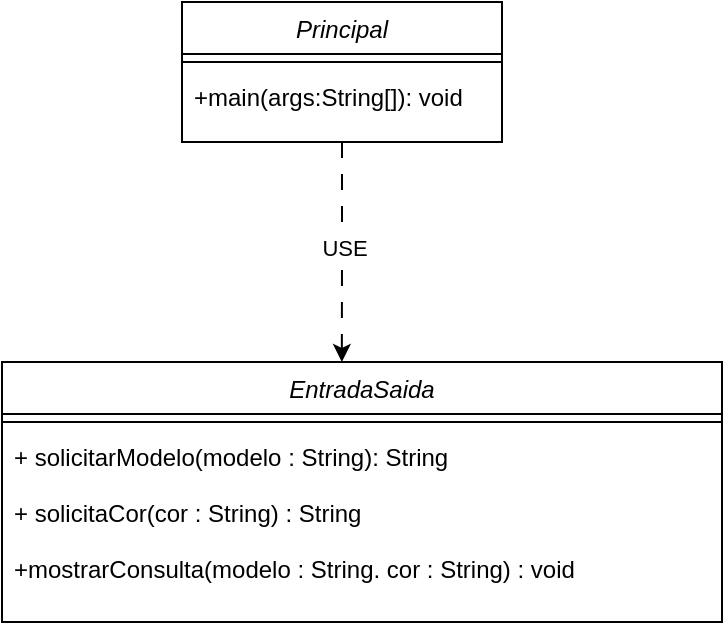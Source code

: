 <mxfile version="23.1.8" type="google" pages="5">
  <diagram name="FabricaDeCarroV1" id="ha0qK6xdIMPN2h3x4_GF">
    <mxGraphModel grid="1" page="1" gridSize="10" guides="1" tooltips="1" connect="1" arrows="1" fold="1" pageScale="1" pageWidth="827" pageHeight="1169" math="0" shadow="0">
      <root>
        <mxCell id="0" />
        <mxCell id="1" parent="0" />
        <mxCell id="my11CwH_pzLGxoa-utFC-1" value="Principal" style="swimlane;fontStyle=2;align=center;verticalAlign=top;childLayout=stackLayout;horizontal=1;startSize=26;horizontalStack=0;resizeParent=1;resizeLast=0;collapsible=1;marginBottom=0;rounded=0;shadow=0;strokeWidth=1;" vertex="1" parent="1">
          <mxGeometry x="240" y="90" width="160" height="70" as="geometry">
            <mxRectangle x="230" y="140" width="160" height="26" as="alternateBounds" />
          </mxGeometry>
        </mxCell>
        <mxCell id="my11CwH_pzLGxoa-utFC-2" value="" style="line;html=1;strokeWidth=1;align=left;verticalAlign=middle;spacingTop=-1;spacingLeft=3;spacingRight=3;rotatable=0;labelPosition=right;points=[];portConstraint=eastwest;" vertex="1" parent="my11CwH_pzLGxoa-utFC-1">
          <mxGeometry y="26" width="160" height="8" as="geometry" />
        </mxCell>
        <mxCell id="my11CwH_pzLGxoa-utFC-3" value="+main(args:String[]): void" style="text;align=left;verticalAlign=top;spacingLeft=4;spacingRight=4;overflow=hidden;rotatable=0;points=[[0,0.5],[1,0.5]];portConstraint=eastwest;" vertex="1" parent="my11CwH_pzLGxoa-utFC-1">
          <mxGeometry y="34" width="160" height="26" as="geometry" />
        </mxCell>
        <mxCell id="my11CwH_pzLGxoa-utFC-4" value="EntradaSaida" style="swimlane;fontStyle=2;align=center;verticalAlign=top;childLayout=stackLayout;horizontal=1;startSize=26;horizontalStack=0;resizeParent=1;resizeLast=0;collapsible=1;marginBottom=0;rounded=0;shadow=0;strokeWidth=1;" vertex="1" parent="1">
          <mxGeometry x="150" y="270" width="360" height="130" as="geometry">
            <mxRectangle x="230" y="140" width="160" height="26" as="alternateBounds" />
          </mxGeometry>
        </mxCell>
        <mxCell id="my11CwH_pzLGxoa-utFC-5" value="" style="line;html=1;strokeWidth=1;align=left;verticalAlign=middle;spacingTop=-1;spacingLeft=3;spacingRight=3;rotatable=0;labelPosition=right;points=[];portConstraint=eastwest;" vertex="1" parent="my11CwH_pzLGxoa-utFC-4">
          <mxGeometry y="26" width="360" height="8" as="geometry" />
        </mxCell>
        <mxCell id="my11CwH_pzLGxoa-utFC-6" value="+ solicitarModelo(modelo : String): String&#xa;&#xa;+ solicitaCor(cor : String) : String&#xa;&#xa;+mostrarConsulta(modelo : String. cor : String) : void" style="text;align=left;verticalAlign=top;spacingLeft=4;spacingRight=4;overflow=hidden;rotatable=0;points=[[0,0.5],[1,0.5]];portConstraint=eastwest;" vertex="1" parent="my11CwH_pzLGxoa-utFC-4">
          <mxGeometry y="34" width="360" height="96" as="geometry" />
        </mxCell>
        <mxCell id="my11CwH_pzLGxoa-utFC-7" style="edgeStyle=orthogonalEdgeStyle;rounded=0;orthogonalLoop=1;jettySize=auto;html=1;entryX=0.472;entryY=0;entryDx=0;entryDy=0;entryPerimeter=0;dashed=1;dashPattern=8 8;" edge="1" parent="1" source="my11CwH_pzLGxoa-utFC-1" target="my11CwH_pzLGxoa-utFC-4">
          <mxGeometry relative="1" as="geometry" />
        </mxCell>
        <mxCell id="my11CwH_pzLGxoa-utFC-8" value="USE" style="edgeLabel;html=1;align=center;verticalAlign=middle;resizable=0;points=[];" connectable="0" vertex="1" parent="my11CwH_pzLGxoa-utFC-7">
          <mxGeometry x="-0.037" y="1" relative="1" as="geometry">
            <mxPoint as="offset" />
          </mxGeometry>
        </mxCell>
      </root>
    </mxGraphModel>
  </diagram>
  <diagram id="SDigvbDAtV676DzkjNWX" name="FabricaDeCarroV2">
    <mxGraphModel grid="1" page="1" gridSize="10" guides="1" tooltips="1" connect="1" arrows="1" fold="1" pageScale="1" pageWidth="827" pageHeight="1169" math="0" shadow="0">
      <root>
        <mxCell id="0" />
        <mxCell id="1" parent="0" />
        <mxCell id="MNzqw_xFGZkOq_bHs1Yj-1" value="Principal" style="swimlane;fontStyle=2;align=center;verticalAlign=top;childLayout=stackLayout;horizontal=1;startSize=26;horizontalStack=0;resizeParent=1;resizeLast=0;collapsible=1;marginBottom=0;rounded=0;shadow=0;strokeWidth=1;" vertex="1" parent="1">
          <mxGeometry x="240" y="90" width="160" height="70" as="geometry">
            <mxRectangle x="230" y="140" width="160" height="26" as="alternateBounds" />
          </mxGeometry>
        </mxCell>
        <mxCell id="MNzqw_xFGZkOq_bHs1Yj-2" value="" style="line;html=1;strokeWidth=1;align=left;verticalAlign=middle;spacingTop=-1;spacingLeft=3;spacingRight=3;rotatable=0;labelPosition=right;points=[];portConstraint=eastwest;" vertex="1" parent="MNzqw_xFGZkOq_bHs1Yj-1">
          <mxGeometry y="26" width="160" height="8" as="geometry" />
        </mxCell>
        <mxCell id="MNzqw_xFGZkOq_bHs1Yj-3" value="+main(args:String[]): void" style="text;align=left;verticalAlign=top;spacingLeft=4;spacingRight=4;overflow=hidden;rotatable=0;points=[[0,0.5],[1,0.5]];portConstraint=eastwest;" vertex="1" parent="MNzqw_xFGZkOq_bHs1Yj-1">
          <mxGeometry y="34" width="160" height="26" as="geometry" />
        </mxCell>
        <mxCell id="MNzqw_xFGZkOq_bHs1Yj-4" value="Carro" style="swimlane;fontStyle=2;align=center;verticalAlign=top;childLayout=stackLayout;horizontal=1;startSize=26;horizontalStack=0;resizeParent=1;resizeLast=0;collapsible=1;marginBottom=0;rounded=0;shadow=0;strokeWidth=1;" vertex="1" parent="1">
          <mxGeometry x="150" y="270" width="360" height="130" as="geometry">
            <mxRectangle x="230" y="140" width="160" height="26" as="alternateBounds" />
          </mxGeometry>
        </mxCell>
        <mxCell id="MNzqw_xFGZkOq_bHs1Yj-5" value="" style="line;html=1;strokeWidth=1;align=left;verticalAlign=middle;spacingTop=-1;spacingLeft=3;spacingRight=3;rotatable=0;labelPosition=right;points=[];portConstraint=eastwest;" vertex="1" parent="MNzqw_xFGZkOq_bHs1Yj-4">
          <mxGeometry y="26" width="360" height="8" as="geometry" />
        </mxCell>
        <mxCell id="MNzqw_xFGZkOq_bHs1Yj-6" value="+ solicitarModelo(modelo : String): String&#xa;&#xa;+ solicitaCor(cor : String) : String&#xa;&#xa;+mostrarConsulta(modelo : String. cor : String) : void" style="text;align=left;verticalAlign=top;spacingLeft=4;spacingRight=4;overflow=hidden;rotatable=0;points=[[0,0.5],[1,0.5]];portConstraint=eastwest;" vertex="1" parent="MNzqw_xFGZkOq_bHs1Yj-4">
          <mxGeometry y="34" width="360" height="96" as="geometry" />
        </mxCell>
        <mxCell id="MNzqw_xFGZkOq_bHs1Yj-7" style="edgeStyle=orthogonalEdgeStyle;rounded=0;orthogonalLoop=1;jettySize=auto;html=1;entryX=0.472;entryY=0;entryDx=0;entryDy=0;entryPerimeter=0;dashed=1;dashPattern=8 8;" edge="1" parent="1" source="MNzqw_xFGZkOq_bHs1Yj-1" target="MNzqw_xFGZkOq_bHs1Yj-4">
          <mxGeometry relative="1" as="geometry" />
        </mxCell>
        <mxCell id="MNzqw_xFGZkOq_bHs1Yj-8" value="USE" style="edgeLabel;html=1;align=center;verticalAlign=middle;resizable=0;points=[];" connectable="0" vertex="1" parent="MNzqw_xFGZkOq_bHs1Yj-7">
          <mxGeometry x="-0.037" y="1" relative="1" as="geometry">
            <mxPoint as="offset" />
          </mxGeometry>
        </mxCell>
      </root>
    </mxGraphModel>
  </diagram>
  <diagram id="zlmDzVpdYaEhzP1Wiig0" name="FabricaDeCarroV3">
    <mxGraphModel grid="1" page="1" gridSize="10" guides="1" tooltips="1" connect="1" arrows="1" fold="1" pageScale="1" pageWidth="827" pageHeight="1169" math="0" shadow="0">
      <root>
        <mxCell id="0" />
        <mxCell id="1" parent="0" />
        <mxCell id="S0RIb5YCVWp-dl60jxja-1" value="Principal" style="swimlane;fontStyle=2;align=center;verticalAlign=top;childLayout=stackLayout;horizontal=1;startSize=26;horizontalStack=0;resizeParent=1;resizeLast=0;collapsible=1;marginBottom=0;rounded=0;shadow=0;strokeWidth=1;" vertex="1" parent="1">
          <mxGeometry x="240" y="90" width="160" height="70" as="geometry">
            <mxRectangle x="230" y="140" width="160" height="26" as="alternateBounds" />
          </mxGeometry>
        </mxCell>
        <mxCell id="S0RIb5YCVWp-dl60jxja-2" value="" style="line;html=1;strokeWidth=1;align=left;verticalAlign=middle;spacingTop=-1;spacingLeft=3;spacingRight=3;rotatable=0;labelPosition=right;points=[];portConstraint=eastwest;" vertex="1" parent="S0RIb5YCVWp-dl60jxja-1">
          <mxGeometry y="26" width="160" height="8" as="geometry" />
        </mxCell>
        <mxCell id="S0RIb5YCVWp-dl60jxja-3" value="+main(args:String[]): void" style="text;align=left;verticalAlign=top;spacingLeft=4;spacingRight=4;overflow=hidden;rotatable=0;points=[[0,0.5],[1,0.5]];portConstraint=eastwest;" vertex="1" parent="S0RIb5YCVWp-dl60jxja-1">
          <mxGeometry y="34" width="160" height="26" as="geometry" />
        </mxCell>
        <mxCell id="S0RIb5YCVWp-dl60jxja-4" value="EntradaSaida" style="swimlane;fontStyle=2;align=center;verticalAlign=top;childLayout=stackLayout;horizontal=1;startSize=26;horizontalStack=0;resizeParent=1;resizeLast=0;collapsible=1;marginBottom=0;rounded=0;shadow=0;strokeWidth=1;" vertex="1" parent="1">
          <mxGeometry x="150" y="270" width="360" height="130" as="geometry">
            <mxRectangle x="230" y="140" width="160" height="26" as="alternateBounds" />
          </mxGeometry>
        </mxCell>
        <mxCell id="S0RIb5YCVWp-dl60jxja-5" value="" style="line;html=1;strokeWidth=1;align=left;verticalAlign=middle;spacingTop=-1;spacingLeft=3;spacingRight=3;rotatable=0;labelPosition=right;points=[];portConstraint=eastwest;" vertex="1" parent="S0RIb5YCVWp-dl60jxja-4">
          <mxGeometry y="26" width="360" height="8" as="geometry" />
        </mxCell>
        <mxCell id="S0RIb5YCVWp-dl60jxja-6" value="+ solicitarModelo(modelo : String): String&#xa;&#xa;+ solicitaCor(cor : String) : String&#xa;&#xa;+mostrarConsulta(modelo : String. cor : String) : void" style="text;align=left;verticalAlign=top;spacingLeft=4;spacingRight=4;overflow=hidden;rotatable=0;points=[[0,0.5],[1,0.5]];portConstraint=eastwest;" vertex="1" parent="S0RIb5YCVWp-dl60jxja-4">
          <mxGeometry y="34" width="360" height="96" as="geometry" />
        </mxCell>
        <mxCell id="S0RIb5YCVWp-dl60jxja-7" style="edgeStyle=orthogonalEdgeStyle;rounded=0;orthogonalLoop=1;jettySize=auto;html=1;entryX=0.472;entryY=0;entryDx=0;entryDy=0;entryPerimeter=0;dashed=1;dashPattern=8 8;" edge="1" parent="1" source="S0RIb5YCVWp-dl60jxja-1" target="S0RIb5YCVWp-dl60jxja-4">
          <mxGeometry relative="1" as="geometry" />
        </mxCell>
        <mxCell id="S0RIb5YCVWp-dl60jxja-8" value="USE" style="edgeLabel;html=1;align=center;verticalAlign=middle;resizable=0;points=[];" connectable="0" vertex="1" parent="S0RIb5YCVWp-dl60jxja-7">
          <mxGeometry x="-0.037" y="1" relative="1" as="geometry">
            <mxPoint as="offset" />
          </mxGeometry>
        </mxCell>
        <mxCell id="S0RIb5YCVWp-dl60jxja-9" style="edgeStyle=orthogonalEdgeStyle;rounded=0;orthogonalLoop=1;jettySize=auto;html=1;entryX=0.5;entryY=0;entryDx=0;entryDy=0;" edge="1" parent="1" source="S0RIb5YCVWp-dl60jxja-3" target="S0RIb5YCVWp-dl60jxja-10">
          <mxGeometry relative="1" as="geometry">
            <mxPoint x="680" y="270" as="targetPoint" />
          </mxGeometry>
        </mxCell>
        <mxCell id="S0RIb5YCVWp-dl60jxja-10" value="Carro" style="swimlane;fontStyle=2;align=center;verticalAlign=top;childLayout=stackLayout;horizontal=1;startSize=26;horizontalStack=0;resizeParent=1;resizeLast=0;collapsible=1;marginBottom=0;rounded=0;shadow=0;strokeWidth=1;" vertex="1" parent="1">
          <mxGeometry x="600" y="280" width="210" height="160" as="geometry">
            <mxRectangle x="600" y="280" width="160" height="26" as="alternateBounds" />
          </mxGeometry>
        </mxCell>
        <mxCell id="S0RIb5YCVWp-dl60jxja-11" value="&lt;font style=&quot;font-size: 11px;&quot;&gt;- modelo : String&lt;br&gt;- cor : String&lt;br&gt;&lt;/font&gt;" style="text;html=1;align=left;verticalAlign=middle;resizable=0;points=[];autosize=1;strokeColor=none;fillColor=none;" vertex="1" parent="S0RIb5YCVWp-dl60jxja-10">
          <mxGeometry y="26" width="210" height="40" as="geometry" />
        </mxCell>
        <mxCell id="S0RIb5YCVWp-dl60jxja-12" value="" style="line;strokeWidth=1;fillColor=none;align=left;verticalAlign=middle;spacingTop=-1;spacingLeft=3;spacingRight=3;rotatable=0;labelPosition=right;points=[];portConstraint=eastwest;strokeColor=inherit;" vertex="1" parent="S0RIb5YCVWp-dl60jxja-10">
          <mxGeometry y="66" width="210" height="8" as="geometry" />
        </mxCell>
        <mxCell id="S0RIb5YCVWp-dl60jxja-13" value="+ getModelo (): String&lt;br&gt;+ setModelo(modelo : String) : void&lt;br&gt;+ getCor () : String&lt;br&gt;+setCor(cor : String) : void" style="text;html=1;align=left;verticalAlign=middle;resizable=0;points=[];autosize=1;strokeColor=none;fillColor=none;" vertex="1" parent="S0RIb5YCVWp-dl60jxja-10">
          <mxGeometry y="74" width="210" height="70" as="geometry" />
        </mxCell>
      </root>
    </mxGraphModel>
  </diagram>
  <diagram id="ovhMzaXuyvZX4kvXIz0m" name="FabricaDeCarroV4">
    <mxGraphModel grid="1" page="1" gridSize="10" guides="1" tooltips="1" connect="1" arrows="1" fold="1" pageScale="1" pageWidth="827" pageHeight="1169" math="0" shadow="0">
      <root>
        <mxCell id="0" />
        <mxCell id="1" parent="0" />
        <mxCell id="d2mykioqpJfv09RL3W3S-1" value="Principal" style="swimlane;fontStyle=2;align=center;verticalAlign=top;childLayout=stackLayout;horizontal=1;startSize=26;horizontalStack=0;resizeParent=1;resizeLast=0;collapsible=1;marginBottom=0;rounded=0;shadow=0;strokeWidth=1;" vertex="1" parent="1">
          <mxGeometry x="240" y="90" width="160" height="70" as="geometry">
            <mxRectangle x="230" y="140" width="160" height="26" as="alternateBounds" />
          </mxGeometry>
        </mxCell>
        <mxCell id="d2mykioqpJfv09RL3W3S-2" value="" style="line;html=1;strokeWidth=1;align=left;verticalAlign=middle;spacingTop=-1;spacingLeft=3;spacingRight=3;rotatable=0;labelPosition=right;points=[];portConstraint=eastwest;" vertex="1" parent="d2mykioqpJfv09RL3W3S-1">
          <mxGeometry y="26" width="160" height="8" as="geometry" />
        </mxCell>
        <mxCell id="d2mykioqpJfv09RL3W3S-3" value="+main(args:String[]): void" style="text;align=left;verticalAlign=top;spacingLeft=4;spacingRight=4;overflow=hidden;rotatable=0;points=[[0,0.5],[1,0.5]];portConstraint=eastwest;" vertex="1" parent="d2mykioqpJfv09RL3W3S-1">
          <mxGeometry y="34" width="160" height="26" as="geometry" />
        </mxCell>
        <mxCell id="d2mykioqpJfv09RL3W3S-4" value="EntradaSaida" style="swimlane;fontStyle=2;align=center;verticalAlign=top;childLayout=stackLayout;horizontal=1;startSize=26;horizontalStack=0;resizeParent=1;resizeLast=0;collapsible=1;marginBottom=0;rounded=0;shadow=0;strokeWidth=1;" vertex="1" parent="1">
          <mxGeometry x="150" y="270" width="360" height="130" as="geometry">
            <mxRectangle x="230" y="140" width="160" height="26" as="alternateBounds" />
          </mxGeometry>
        </mxCell>
        <mxCell id="d2mykioqpJfv09RL3W3S-5" value="" style="line;html=1;strokeWidth=1;align=left;verticalAlign=middle;spacingTop=-1;spacingLeft=3;spacingRight=3;rotatable=0;labelPosition=right;points=[];portConstraint=eastwest;" vertex="1" parent="d2mykioqpJfv09RL3W3S-4">
          <mxGeometry y="26" width="360" height="8" as="geometry" />
        </mxCell>
        <mxCell id="d2mykioqpJfv09RL3W3S-6" value="+ solicitarModelo(modelo : String): String&#xa;&#xa;+ solicitaCor(cor : String) : String&#xa;&#xa;+ mostrarCarro(modelo : String. cor : String) : void" style="text;align=left;verticalAlign=top;spacingLeft=4;spacingRight=4;overflow=hidden;rotatable=0;points=[[0,0.5],[1,0.5]];portConstraint=eastwest;" vertex="1" parent="d2mykioqpJfv09RL3W3S-4">
          <mxGeometry y="34" width="360" height="96" as="geometry" />
        </mxCell>
        <mxCell id="d2mykioqpJfv09RL3W3S-7" style="edgeStyle=orthogonalEdgeStyle;rounded=0;orthogonalLoop=1;jettySize=auto;html=1;entryX=0.472;entryY=0;entryDx=0;entryDy=0;entryPerimeter=0;dashed=1;dashPattern=8 8;" edge="1" parent="1" source="d2mykioqpJfv09RL3W3S-1" target="d2mykioqpJfv09RL3W3S-4">
          <mxGeometry relative="1" as="geometry" />
        </mxCell>
        <mxCell id="d2mykioqpJfv09RL3W3S-8" value="USE" style="edgeLabel;html=1;align=center;verticalAlign=middle;resizable=0;points=[];" connectable="0" vertex="1" parent="d2mykioqpJfv09RL3W3S-7">
          <mxGeometry x="-0.037" y="1" relative="1" as="geometry">
            <mxPoint as="offset" />
          </mxGeometry>
        </mxCell>
        <mxCell id="d2mykioqpJfv09RL3W3S-9" value="Carro" style="swimlane;fontStyle=2;align=center;verticalAlign=top;childLayout=stackLayout;horizontal=1;startSize=26;horizontalStack=0;resizeParent=1;resizeLast=0;collapsible=1;marginBottom=0;rounded=0;shadow=0;strokeWidth=1;" vertex="1" parent="1">
          <mxGeometry x="520" y="80" width="210" height="180" as="geometry">
            <mxRectangle x="600" y="280" width="160" height="26" as="alternateBounds" />
          </mxGeometry>
        </mxCell>
        <mxCell id="d2mykioqpJfv09RL3W3S-10" value="&lt;font style=&quot;font-size: 11px;&quot;&gt;- modelo : String&lt;br&gt;- cor : String&lt;br&gt;&lt;/font&gt;" style="text;html=1;align=left;verticalAlign=middle;resizable=0;points=[];autosize=1;strokeColor=none;fillColor=none;" vertex="1" parent="d2mykioqpJfv09RL3W3S-9">
          <mxGeometry y="26" width="210" height="40" as="geometry" />
        </mxCell>
        <mxCell id="d2mykioqpJfv09RL3W3S-11" value="" style="line;strokeWidth=1;fillColor=none;align=left;verticalAlign=middle;spacingTop=-1;spacingLeft=3;spacingRight=3;rotatable=0;labelPosition=right;points=[];portConstraint=eastwest;strokeColor=inherit;" vertex="1" parent="d2mykioqpJfv09RL3W3S-9">
          <mxGeometry y="66" width="210" height="8" as="geometry" />
        </mxCell>
        <mxCell id="d2mykioqpJfv09RL3W3S-12" value="+ getModelo (): String&lt;br style=&quot;border-color: var(--border-color);&quot;&gt;&lt;span style=&quot;&quot;&gt;+ setModelo(modelo : String) : void&lt;/span&gt;&lt;br style=&quot;border-color: var(--border-color);&quot;&gt;&lt;span style=&quot;&quot;&gt;+ getCor () : String&lt;/span&gt;&lt;br style=&quot;border-color: var(--border-color);&quot;&gt;&lt;span style=&quot;&quot;&gt;+setCor(cor : String) : void&lt;/span&gt;" style="text;html=1;align=left;verticalAlign=middle;resizable=0;points=[];autosize=1;strokeColor=none;fillColor=none;" vertex="1" parent="d2mykioqpJfv09RL3W3S-9">
          <mxGeometry y="74" width="210" height="70" as="geometry" />
        </mxCell>
        <mxCell id="d2mykioqpJfv09RL3W3S-13" value="&lt;&lt;interface&gt;&gt;&#xa;Contrato" style="swimlane;fontStyle=2;align=center;verticalAlign=top;childLayout=stackLayout;horizontal=1;startSize=40;horizontalStack=0;resizeParent=1;resizeLast=0;collapsible=1;marginBottom=0;rounded=0;shadow=0;strokeWidth=1;" vertex="1" parent="1">
          <mxGeometry x="215" y="-110" width="210" height="110" as="geometry">
            <mxRectangle x="600" y="280" width="160" height="26" as="alternateBounds" />
          </mxGeometry>
        </mxCell>
        <mxCell id="d2mykioqpJfv09RL3W3S-14" value="+ setModelo(modelo : String) : void&lt;br&gt;+ setCor(cor : String) : void" style="text;html=1;align=left;verticalAlign=middle;resizable=0;points=[];autosize=1;strokeColor=none;fillColor=none;" vertex="1" parent="d2mykioqpJfv09RL3W3S-13">
          <mxGeometry y="40" width="210" height="40" as="geometry" />
        </mxCell>
        <mxCell id="d2mykioqpJfv09RL3W3S-15" value="&lt;font style=&quot;font-size: 11px;&quot;&gt;&lt;br&gt;&lt;/font&gt;" style="text;html=1;align=left;verticalAlign=middle;resizable=0;points=[];autosize=1;strokeColor=none;fillColor=none;" vertex="1" parent="d2mykioqpJfv09RL3W3S-13">
          <mxGeometry y="80" width="210" height="30" as="geometry" />
        </mxCell>
        <mxCell id="d2mykioqpJfv09RL3W3S-17" style="edgeStyle=orthogonalEdgeStyle;rounded=0;orthogonalLoop=1;jettySize=auto;html=1;entryX=-0.006;entryY=0.758;entryDx=0;entryDy=0;entryPerimeter=0;dashed=1;" edge="1" parent="1" source="d2mykioqpJfv09RL3W3S-3" target="d2mykioqpJfv09RL3W3S-10">
          <mxGeometry relative="1" as="geometry" />
        </mxCell>
        <mxCell id="d2mykioqpJfv09RL3W3S-18" value="USE&lt;br&gt;" style="edgeLabel;html=1;align=center;verticalAlign=middle;resizable=0;points=[];" connectable="0" vertex="1" parent="d2mykioqpJfv09RL3W3S-17">
          <mxGeometry x="-0.076" y="2" relative="1" as="geometry">
            <mxPoint as="offset" />
          </mxGeometry>
        </mxCell>
        <mxCell id="PXBNLMwoFJaJsWwTDS0_-1" value="" style="endArrow=open;html=1;rounded=0;fontSize=12;exitX=0.5;exitY=0;exitDx=0;exitDy=0;entryX=1.01;entryY=0.475;entryDx=0;entryDy=0;entryPerimeter=0;endFill=0;" edge="1" parent="1" source="d2mykioqpJfv09RL3W3S-9" target="d2mykioqpJfv09RL3W3S-14">
          <mxGeometry width="50" height="50" relative="1" as="geometry">
            <mxPoint x="390" y="80" as="sourcePoint" />
            <mxPoint x="440" y="30" as="targetPoint" />
            <Array as="points">
              <mxPoint x="625" y="-51" />
            </Array>
          </mxGeometry>
        </mxCell>
      </root>
    </mxGraphModel>
  </diagram>
  <diagram id="djagrhiWmQaieUW0u-gG" name="Página-5">
    <mxGraphModel grid="0" page="0" gridSize="10" guides="1" tooltips="1" connect="1" arrows="1" fold="1" pageScale="1" pageWidth="827" pageHeight="1169" math="0" shadow="0">
      <root>
        <mxCell id="0" />
        <mxCell id="1" parent="0" />
      </root>
    </mxGraphModel>
  </diagram>
</mxfile>
